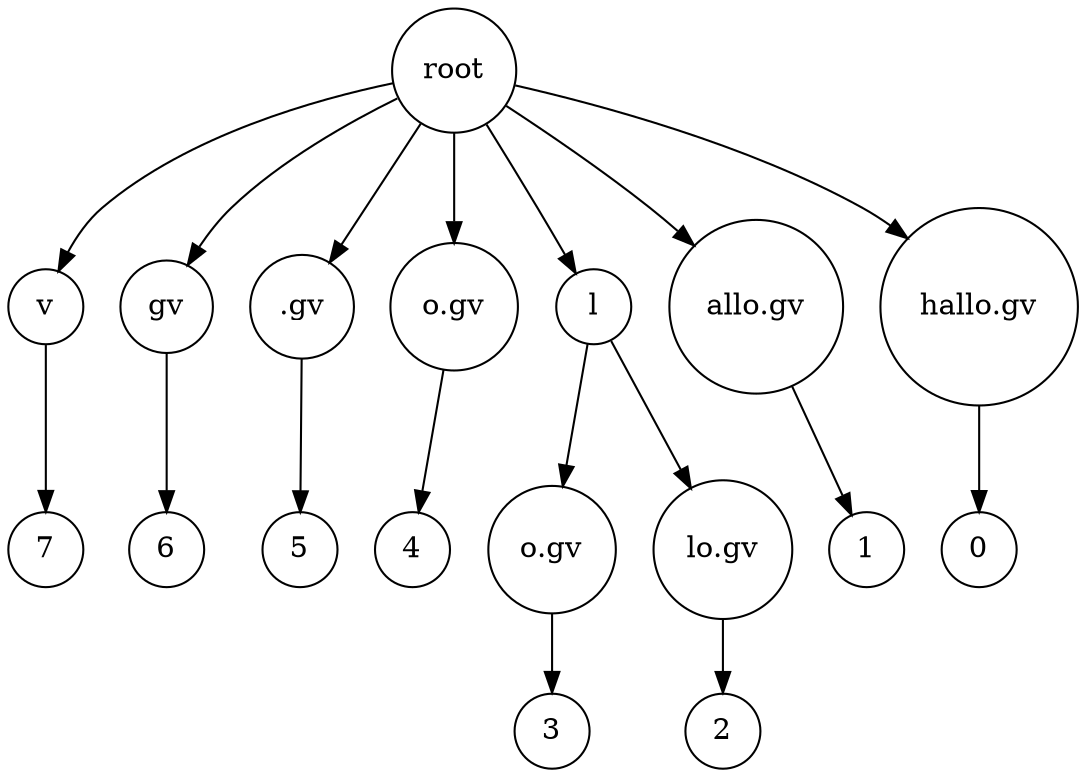 digraph suffix {
	node [shape = circle];
	0 [label= "root"];
	1 [label= "v"];
	0 -> 1;
	1 [label= "v"];
	2 [label= "7"];
	1 -> 2;
	3 [label= "gv"];
	0 -> 3;
	3 [label= "gv"];
	4 [label= "6"];
	3 -> 4;
	5 [label= ".gv"];
	0 -> 5;
	5 [label= ".gv"];
	6 [label= "5"];
	5 -> 6;
	7 [label= "o.gv"];
	0 -> 7;
	7 [label= "o.gv"];
	8 [label= "4"];
	7 -> 8;
	9 [label= "l"];
	0 -> 9;
	9 [label= "l"];
	10 [label= "o.gv"];
	9 -> 10;
	10 [label= "o.gv"];
	11 [label= "3"];
	10 -> 11;
	12 [label= "lo.gv"];
	9 -> 12;
	12 [label= "lo.gv"];
	13 [label= "2"];
	12 -> 13;
	14 [label= "allo.gv"];
	0 -> 14;
	14 [label= "allo.gv"];
	15 [label= "1"];
	14 -> 15;
	16 [label= "hallo.gv"];
	0 -> 16;
	16 [label= "hallo.gv"];
	17 [label= "0"];
	16 -> 17;
}